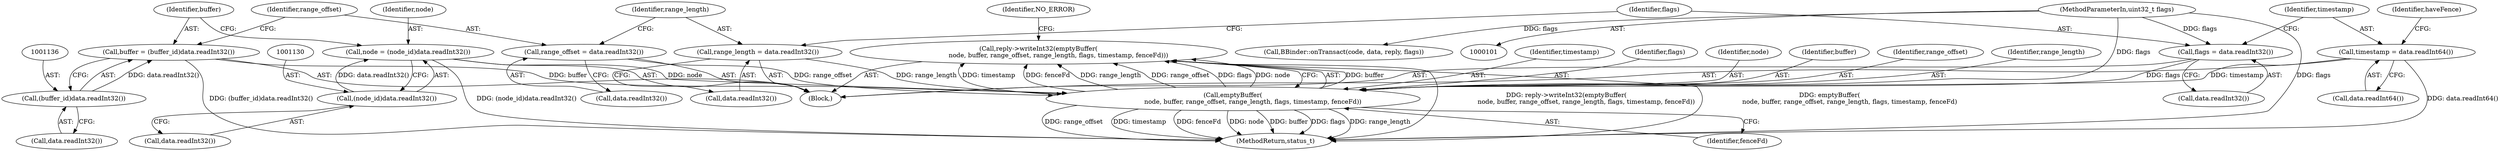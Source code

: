 digraph "0_Android_295c883fe3105b19bcd0f9e07d54c6b589fc5bff@API" {
"1001160" [label="(Call,reply->writeInt32(emptyBuffer(\n                    node, buffer, range_offset, range_length, flags, timestamp, fenceFd)))"];
"1001161" [label="(Call,emptyBuffer(\n                    node, buffer, range_offset, range_length, flags, timestamp, fenceFd))"];
"1001127" [label="(Call,node = (node_id)data.readInt32())"];
"1001129" [label="(Call,(node_id)data.readInt32())"];
"1001133" [label="(Call,buffer = (buffer_id)data.readInt32())"];
"1001135" [label="(Call,(buffer_id)data.readInt32())"];
"1001139" [label="(Call,range_offset = data.readInt32())"];
"1001143" [label="(Call,range_length = data.readInt32())"];
"1001147" [label="(Call,flags = data.readInt32())"];
"1000105" [label="(MethodParameterIn,uint32_t flags)"];
"1001151" [label="(Call,timestamp = data.readInt64())"];
"1001133" [label="(Call,buffer = (buffer_id)data.readInt32())"];
"1001148" [label="(Identifier,flags)"];
"1001134" [label="(Identifier,buffer)"];
"1001214" [label="(MethodReturn,status_t)"];
"1001167" [label="(Identifier,timestamp)"];
"1001166" [label="(Identifier,flags)"];
"1001128" [label="(Identifier,node)"];
"1001137" [label="(Call,data.readInt32())"];
"1001162" [label="(Identifier,node)"];
"1001141" [label="(Call,data.readInt32())"];
"1001143" [label="(Call,range_length = data.readInt32())"];
"1001168" [label="(Identifier,fenceFd)"];
"1001209" [label="(Call,BBinder::onTransact(code, data, reply, flags))"];
"1001135" [label="(Call,(buffer_id)data.readInt32())"];
"1001151" [label="(Call,timestamp = data.readInt64())"];
"1001170" [label="(Identifier,NO_ERROR)"];
"1001163" [label="(Identifier,buffer)"];
"1001121" [label="(Block,)"];
"1001153" [label="(Call,data.readInt64())"];
"1001149" [label="(Call,data.readInt32())"];
"1001129" [label="(Call,(node_id)data.readInt32())"];
"1001161" [label="(Call,emptyBuffer(\n                    node, buffer, range_offset, range_length, flags, timestamp, fenceFd))"];
"1001145" [label="(Call,data.readInt32())"];
"1001127" [label="(Call,node = (node_id)data.readInt32())"];
"1001147" [label="(Call,flags = data.readInt32())"];
"1001139" [label="(Call,range_offset = data.readInt32())"];
"1001164" [label="(Identifier,range_offset)"];
"1001165" [label="(Identifier,range_length)"];
"1001140" [label="(Identifier,range_offset)"];
"1000105" [label="(MethodParameterIn,uint32_t flags)"];
"1001160" [label="(Call,reply->writeInt32(emptyBuffer(\n                    node, buffer, range_offset, range_length, flags, timestamp, fenceFd)))"];
"1001144" [label="(Identifier,range_length)"];
"1001152" [label="(Identifier,timestamp)"];
"1001131" [label="(Call,data.readInt32())"];
"1001156" [label="(Identifier,haveFence)"];
"1001160" -> "1001121"  [label="AST: "];
"1001160" -> "1001161"  [label="CFG: "];
"1001161" -> "1001160"  [label="AST: "];
"1001170" -> "1001160"  [label="CFG: "];
"1001160" -> "1001214"  [label="DDG: reply->writeInt32(emptyBuffer(\n                    node, buffer, range_offset, range_length, flags, timestamp, fenceFd))"];
"1001160" -> "1001214"  [label="DDG: emptyBuffer(\n                    node, buffer, range_offset, range_length, flags, timestamp, fenceFd)"];
"1001161" -> "1001160"  [label="DDG: buffer"];
"1001161" -> "1001160"  [label="DDG: timestamp"];
"1001161" -> "1001160"  [label="DDG: fenceFd"];
"1001161" -> "1001160"  [label="DDG: range_length"];
"1001161" -> "1001160"  [label="DDG: range_offset"];
"1001161" -> "1001160"  [label="DDG: flags"];
"1001161" -> "1001160"  [label="DDG: node"];
"1001161" -> "1001168"  [label="CFG: "];
"1001162" -> "1001161"  [label="AST: "];
"1001163" -> "1001161"  [label="AST: "];
"1001164" -> "1001161"  [label="AST: "];
"1001165" -> "1001161"  [label="AST: "];
"1001166" -> "1001161"  [label="AST: "];
"1001167" -> "1001161"  [label="AST: "];
"1001168" -> "1001161"  [label="AST: "];
"1001161" -> "1001214"  [label="DDG: buffer"];
"1001161" -> "1001214"  [label="DDG: flags"];
"1001161" -> "1001214"  [label="DDG: range_length"];
"1001161" -> "1001214"  [label="DDG: range_offset"];
"1001161" -> "1001214"  [label="DDG: timestamp"];
"1001161" -> "1001214"  [label="DDG: fenceFd"];
"1001161" -> "1001214"  [label="DDG: node"];
"1001127" -> "1001161"  [label="DDG: node"];
"1001133" -> "1001161"  [label="DDG: buffer"];
"1001139" -> "1001161"  [label="DDG: range_offset"];
"1001143" -> "1001161"  [label="DDG: range_length"];
"1001147" -> "1001161"  [label="DDG: flags"];
"1000105" -> "1001161"  [label="DDG: flags"];
"1001151" -> "1001161"  [label="DDG: timestamp"];
"1001127" -> "1001121"  [label="AST: "];
"1001127" -> "1001129"  [label="CFG: "];
"1001128" -> "1001127"  [label="AST: "];
"1001129" -> "1001127"  [label="AST: "];
"1001134" -> "1001127"  [label="CFG: "];
"1001127" -> "1001214"  [label="DDG: (node_id)data.readInt32()"];
"1001129" -> "1001127"  [label="DDG: data.readInt32()"];
"1001129" -> "1001131"  [label="CFG: "];
"1001130" -> "1001129"  [label="AST: "];
"1001131" -> "1001129"  [label="AST: "];
"1001133" -> "1001121"  [label="AST: "];
"1001133" -> "1001135"  [label="CFG: "];
"1001134" -> "1001133"  [label="AST: "];
"1001135" -> "1001133"  [label="AST: "];
"1001140" -> "1001133"  [label="CFG: "];
"1001133" -> "1001214"  [label="DDG: (buffer_id)data.readInt32()"];
"1001135" -> "1001133"  [label="DDG: data.readInt32()"];
"1001135" -> "1001137"  [label="CFG: "];
"1001136" -> "1001135"  [label="AST: "];
"1001137" -> "1001135"  [label="AST: "];
"1001139" -> "1001121"  [label="AST: "];
"1001139" -> "1001141"  [label="CFG: "];
"1001140" -> "1001139"  [label="AST: "];
"1001141" -> "1001139"  [label="AST: "];
"1001144" -> "1001139"  [label="CFG: "];
"1001143" -> "1001121"  [label="AST: "];
"1001143" -> "1001145"  [label="CFG: "];
"1001144" -> "1001143"  [label="AST: "];
"1001145" -> "1001143"  [label="AST: "];
"1001148" -> "1001143"  [label="CFG: "];
"1001147" -> "1001121"  [label="AST: "];
"1001147" -> "1001149"  [label="CFG: "];
"1001148" -> "1001147"  [label="AST: "];
"1001149" -> "1001147"  [label="AST: "];
"1001152" -> "1001147"  [label="CFG: "];
"1000105" -> "1001147"  [label="DDG: flags"];
"1000105" -> "1000101"  [label="AST: "];
"1000105" -> "1001214"  [label="DDG: flags"];
"1000105" -> "1001209"  [label="DDG: flags"];
"1001151" -> "1001121"  [label="AST: "];
"1001151" -> "1001153"  [label="CFG: "];
"1001152" -> "1001151"  [label="AST: "];
"1001153" -> "1001151"  [label="AST: "];
"1001156" -> "1001151"  [label="CFG: "];
"1001151" -> "1001214"  [label="DDG: data.readInt64()"];
}
